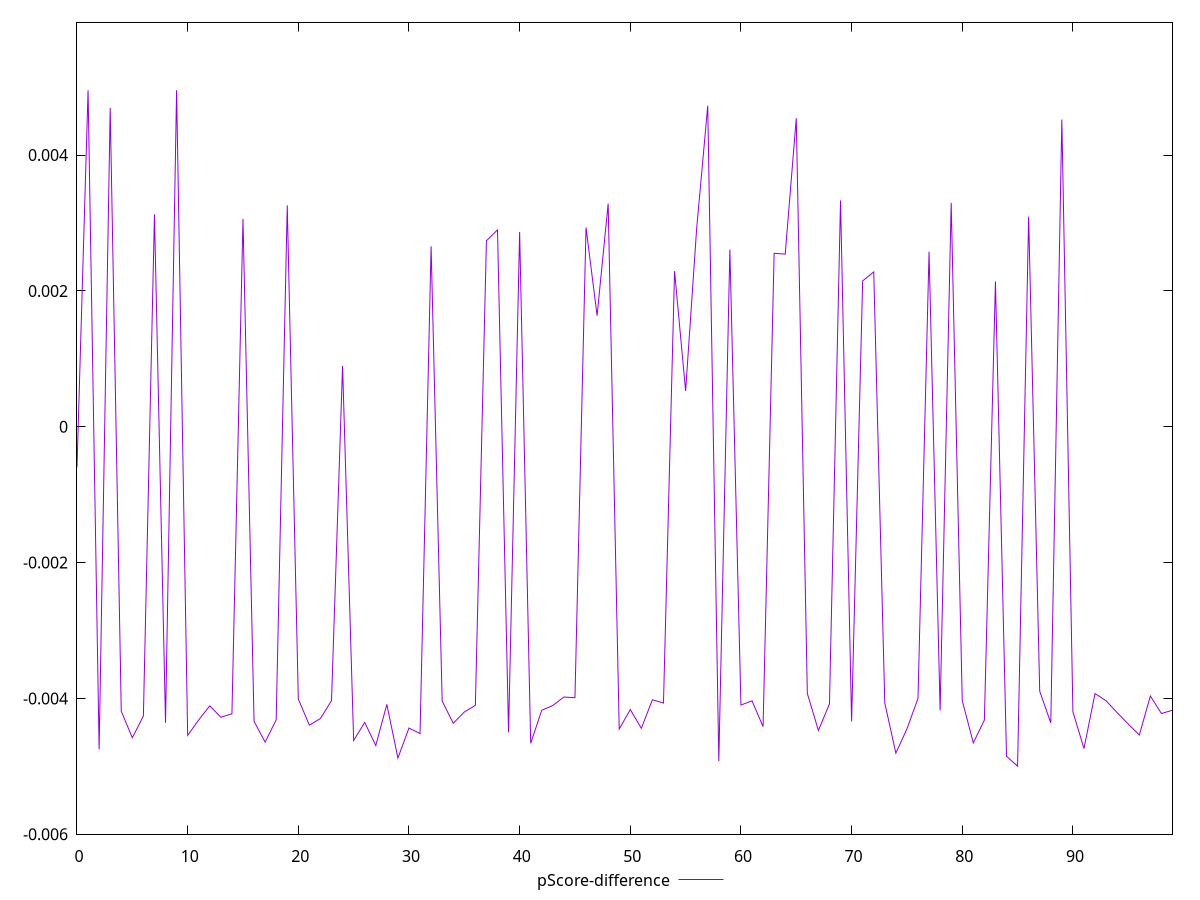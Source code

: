 reset

$pScoreDifference <<EOF
0 -0.0005962495690761682
1 0.00495466567739794
2 -0.004752589878523672
3 0.004694480138455637
4 -0.0041894346047117725
5 -0.004580140679169231
6 -0.004259172658203303
7 0.0031266469711555
8 -0.004359925937273079
9 0.004955587849570731
10 -0.004545154373578275
11 -0.004317470865012885
12 -0.004109688125012889
13 -0.00427825176708152
14 -0.0042265538101753375
15 0.003059921246684638
16 -0.004337933527799986
17 -0.004644021405840304
18 -0.004316775098103909
19 0.0032605198715398576
20 -0.004009758959937049
21 -0.0043945151689036566
22 -0.004295933405851771
23 -0.004033129164788596
24 0.0008966171429509728
25 -0.004621590838566503
26 -0.004353821407745095
27 -0.00469385542371159
28 -0.004088590467009712
29 -0.004879239864407969
30 -0.004436638485146527
31 -0.00451857754135887
32 0.002655969176808437
33 -0.00403900879442487
34 -0.004366772629418869
35 -0.004200712579932375
36 -0.004101771356473605
37 0.002738568718581025
38 0.002898504343858077
39 -0.004499411207202986
40 0.002868352129664631
41 -0.004661949986458858
42 -0.004174737925410454
43 -0.004105106313338491
44 -0.003980199738217283
45 -0.003990092159874115
46 0.002933185654435233
47 0.0016357651960254849
48 0.003285260812103896
49 -0.004451974699796635
50 -0.004164824782354026
51 -0.004440421149300766
52 -0.0040207148261000025
53 -0.004068443095725294
54 0.002291641910741715
55 0.0005268458893356032
56 0.002923349030836908
57 0.004726316276412401
58 -0.004923456452909258
59 0.0026091552358582515
60 -0.004098202338018497
61 -0.004036096881428586
62 -0.004415890181677984
63 0.00255416442153944
64 0.002541792520473929
65 0.004543493288079015
66 -0.0039285233680672604
67 -0.004472382755050575
68 -0.0040814675323511684
69 0.003331964660227671
70 -0.0043399468571624356
71 0.0021479540431494915
72 0.002279635149363135
73 -0.00406717695060177
74 -0.004807015654711755
75 -0.004448696487527326
76 -0.004001667596779002
77 0.0025780408272065847
78 -0.004177599309809654
79 0.0032954245775347335
80 -0.004033539075454895
81 -0.004655106999198355
82 -0.004319311484229371
83 0.002139996772520081
84 -0.004851967330135265
85 -0.004999001738211106
86 0.003093386488335348
87 -0.0038946111998590105
88 -0.0043603376652394665
89 0.004523162688745641
90 -0.0041972771042873
91 -0.004738035863009804
92 -0.003928577435991398
93 -0.0040349330065170275
94 -0.004211137168679491
95 -0.004377284077457411
96 -0.004539309991851148
97 -0.003965113245965934
98 -0.004223045361315458
99 -0.004174005984576956
EOF

set key outside below
set xrange [0:99]
set yrange [-0.005999001738211106:0.005955587849570731]
set trange [-0.005999001738211106:0.005955587849570731]
set terminal svg size 640, 500 enhanced background rgb 'white'
set output "report_00017_2021-02-10T15-08-03.406Z/speed-index/samples/pages+cached+noadtech/pScore-difference/values.svg"

plot $pScoreDifference title "pScore-difference" with line

reset
